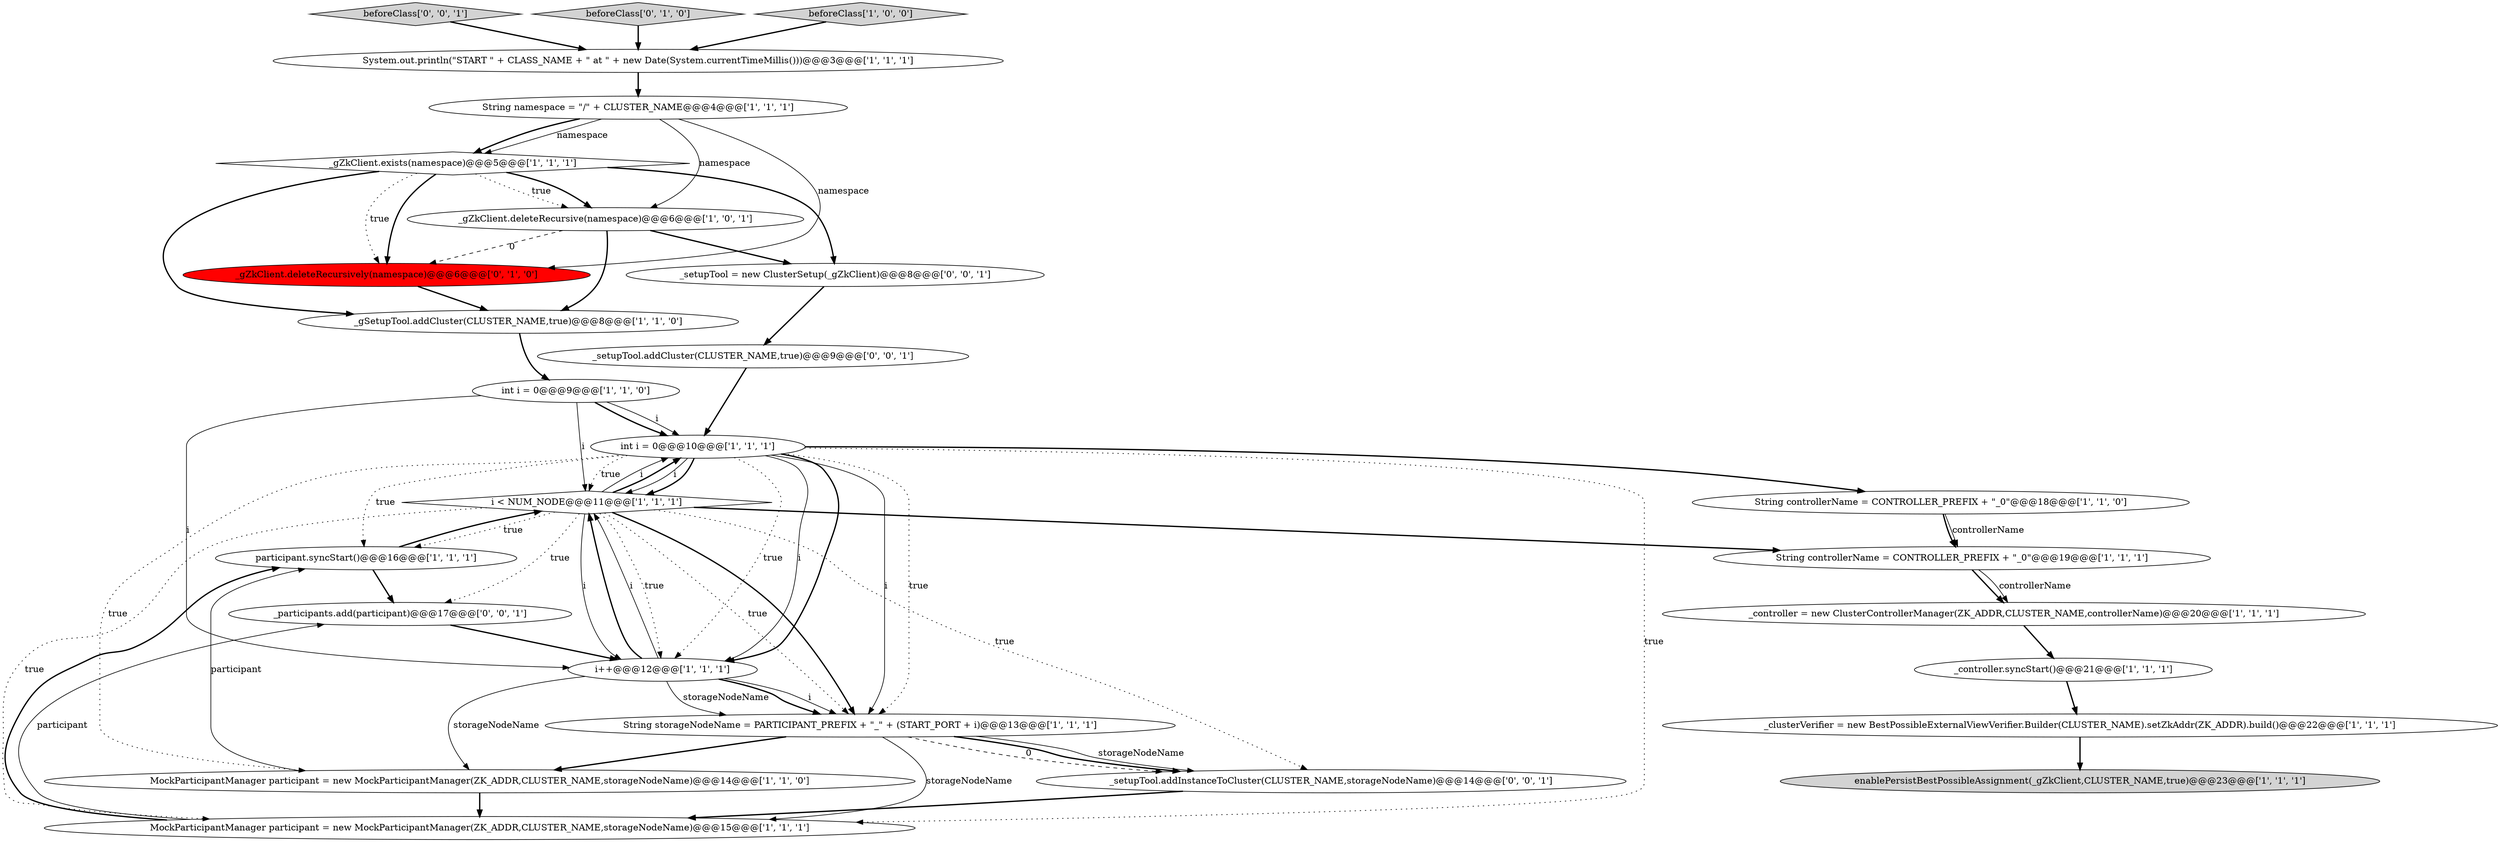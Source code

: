 digraph {
24 [style = filled, label = "_setupTool.addCluster(CLUSTER_NAME,true)@@@9@@@['0', '0', '1']", fillcolor = white, shape = ellipse image = "AAA0AAABBB3BBB"];
19 [style = filled, label = "_controller = new ClusterControllerManager(ZK_ADDR,CLUSTER_NAME,controllerName)@@@20@@@['1', '1', '1']", fillcolor = white, shape = ellipse image = "AAA0AAABBB1BBB"];
13 [style = filled, label = "i < NUM_NODE@@@11@@@['1', '1', '1']", fillcolor = white, shape = diamond image = "AAA0AAABBB1BBB"];
5 [style = filled, label = "String controllerName = CONTROLLER_PREFIX + \"_0\"@@@19@@@['1', '1', '1']", fillcolor = white, shape = ellipse image = "AAA0AAABBB1BBB"];
3 [style = filled, label = "int i = 0@@@10@@@['1', '1', '1']", fillcolor = white, shape = ellipse image = "AAA0AAABBB1BBB"];
12 [style = filled, label = "MockParticipantManager participant = new MockParticipantManager(ZK_ADDR,CLUSTER_NAME,storageNodeName)@@@15@@@['1', '1', '1']", fillcolor = white, shape = ellipse image = "AAA0AAABBB1BBB"];
26 [style = filled, label = "beforeClass['0', '0', '1']", fillcolor = lightgray, shape = diamond image = "AAA0AAABBB3BBB"];
9 [style = filled, label = "_gZkClient.exists(namespace)@@@5@@@['1', '1', '1']", fillcolor = white, shape = diamond image = "AAA0AAABBB1BBB"];
4 [style = filled, label = "System.out.println(\"START \" + CLASS_NAME + \" at \" + new Date(System.currentTimeMillis()))@@@3@@@['1', '1', '1']", fillcolor = white, shape = ellipse image = "AAA0AAABBB1BBB"];
2 [style = filled, label = "enablePersistBestPossibleAssignment(_gZkClient,CLUSTER_NAME,true)@@@23@@@['1', '1', '1']", fillcolor = lightgray, shape = ellipse image = "AAA0AAABBB1BBB"];
23 [style = filled, label = "_participants.add(participant)@@@17@@@['0', '0', '1']", fillcolor = white, shape = ellipse image = "AAA0AAABBB3BBB"];
16 [style = filled, label = "_gZkClient.deleteRecursive(namespace)@@@6@@@['1', '0', '1']", fillcolor = white, shape = ellipse image = "AAA0AAABBB1BBB"];
21 [style = filled, label = "beforeClass['0', '1', '0']", fillcolor = lightgray, shape = diamond image = "AAA0AAABBB2BBB"];
1 [style = filled, label = "_clusterVerifier = new BestPossibleExternalViewVerifier.Builder(CLUSTER_NAME).setZkAddr(ZK_ADDR).build()@@@22@@@['1', '1', '1']", fillcolor = white, shape = ellipse image = "AAA0AAABBB1BBB"];
10 [style = filled, label = "_controller.syncStart()@@@21@@@['1', '1', '1']", fillcolor = white, shape = ellipse image = "AAA0AAABBB1BBB"];
17 [style = filled, label = "int i = 0@@@9@@@['1', '1', '0']", fillcolor = white, shape = ellipse image = "AAA0AAABBB1BBB"];
14 [style = filled, label = "_gSetupTool.addCluster(CLUSTER_NAME,true)@@@8@@@['1', '1', '0']", fillcolor = white, shape = ellipse image = "AAA0AAABBB1BBB"];
18 [style = filled, label = "String storageNodeName = PARTICIPANT_PREFIX + \"_\" + (START_PORT + i)@@@13@@@['1', '1', '1']", fillcolor = white, shape = ellipse image = "AAA0AAABBB1BBB"];
6 [style = filled, label = "String namespace = \"/\" + CLUSTER_NAME@@@4@@@['1', '1', '1']", fillcolor = white, shape = ellipse image = "AAA0AAABBB1BBB"];
22 [style = filled, label = "_setupTool.addInstanceToCluster(CLUSTER_NAME,storageNodeName)@@@14@@@['0', '0', '1']", fillcolor = white, shape = ellipse image = "AAA0AAABBB3BBB"];
0 [style = filled, label = "i++@@@12@@@['1', '1', '1']", fillcolor = white, shape = ellipse image = "AAA0AAABBB1BBB"];
7 [style = filled, label = "String controllerName = CONTROLLER_PREFIX + \"_0\"@@@18@@@['1', '1', '0']", fillcolor = white, shape = ellipse image = "AAA0AAABBB1BBB"];
20 [style = filled, label = "_gZkClient.deleteRecursively(namespace)@@@6@@@['0', '1', '0']", fillcolor = red, shape = ellipse image = "AAA1AAABBB2BBB"];
8 [style = filled, label = "MockParticipantManager participant = new MockParticipantManager(ZK_ADDR,CLUSTER_NAME,storageNodeName)@@@14@@@['1', '1', '0']", fillcolor = white, shape = ellipse image = "AAA0AAABBB1BBB"];
11 [style = filled, label = "participant.syncStart()@@@16@@@['1', '1', '1']", fillcolor = white, shape = ellipse image = "AAA0AAABBB1BBB"];
15 [style = filled, label = "beforeClass['1', '0', '0']", fillcolor = lightgray, shape = diamond image = "AAA0AAABBB1BBB"];
25 [style = filled, label = "_setupTool = new ClusterSetup(_gZkClient)@@@8@@@['0', '0', '1']", fillcolor = white, shape = ellipse image = "AAA0AAABBB3BBB"];
8->11 [style = solid, label="participant"];
3->11 [style = dotted, label="true"];
13->3 [style = solid, label="i"];
13->0 [style = solid, label="i"];
13->18 [style = dotted, label="true"];
17->0 [style = solid, label="i"];
0->13 [style = bold, label=""];
0->18 [style = solid, label="i"];
13->12 [style = dotted, label="true"];
4->6 [style = bold, label=""];
18->22 [style = dashed, label="0"];
0->8 [style = solid, label="storageNodeName"];
0->13 [style = solid, label="i"];
7->5 [style = solid, label="controllerName"];
12->11 [style = bold, label=""];
0->18 [style = solid, label="storageNodeName"];
17->3 [style = solid, label="i"];
14->17 [style = bold, label=""];
19->10 [style = bold, label=""];
9->20 [style = bold, label=""];
20->14 [style = bold, label=""];
16->25 [style = bold, label=""];
6->9 [style = solid, label="namespace"];
12->23 [style = solid, label="participant"];
23->0 [style = bold, label=""];
26->4 [style = bold, label=""];
3->13 [style = solid, label="i"];
9->16 [style = bold, label=""];
6->20 [style = solid, label="namespace"];
3->0 [style = bold, label=""];
18->12 [style = solid, label="storageNodeName"];
3->18 [style = solid, label="i"];
13->23 [style = dotted, label="true"];
3->0 [style = solid, label="i"];
5->19 [style = bold, label=""];
25->24 [style = bold, label=""];
7->5 [style = bold, label=""];
18->22 [style = bold, label=""];
13->22 [style = dotted, label="true"];
13->3 [style = bold, label=""];
3->7 [style = bold, label=""];
17->13 [style = solid, label="i"];
13->0 [style = dotted, label="true"];
22->12 [style = bold, label=""];
18->22 [style = solid, label="storageNodeName"];
9->25 [style = bold, label=""];
6->16 [style = solid, label="namespace"];
11->13 [style = bold, label=""];
3->18 [style = dotted, label="true"];
3->12 [style = dotted, label="true"];
15->4 [style = bold, label=""];
3->0 [style = dotted, label="true"];
9->14 [style = bold, label=""];
17->3 [style = bold, label=""];
3->13 [style = bold, label=""];
13->5 [style = bold, label=""];
3->13 [style = dotted, label="true"];
16->14 [style = bold, label=""];
0->18 [style = bold, label=""];
5->19 [style = solid, label="controllerName"];
9->20 [style = dotted, label="true"];
1->2 [style = bold, label=""];
18->8 [style = bold, label=""];
13->11 [style = dotted, label="true"];
9->16 [style = dotted, label="true"];
6->9 [style = bold, label=""];
10->1 [style = bold, label=""];
3->8 [style = dotted, label="true"];
11->23 [style = bold, label=""];
24->3 [style = bold, label=""];
8->12 [style = bold, label=""];
13->18 [style = bold, label=""];
21->4 [style = bold, label=""];
16->20 [style = dashed, label="0"];
}
